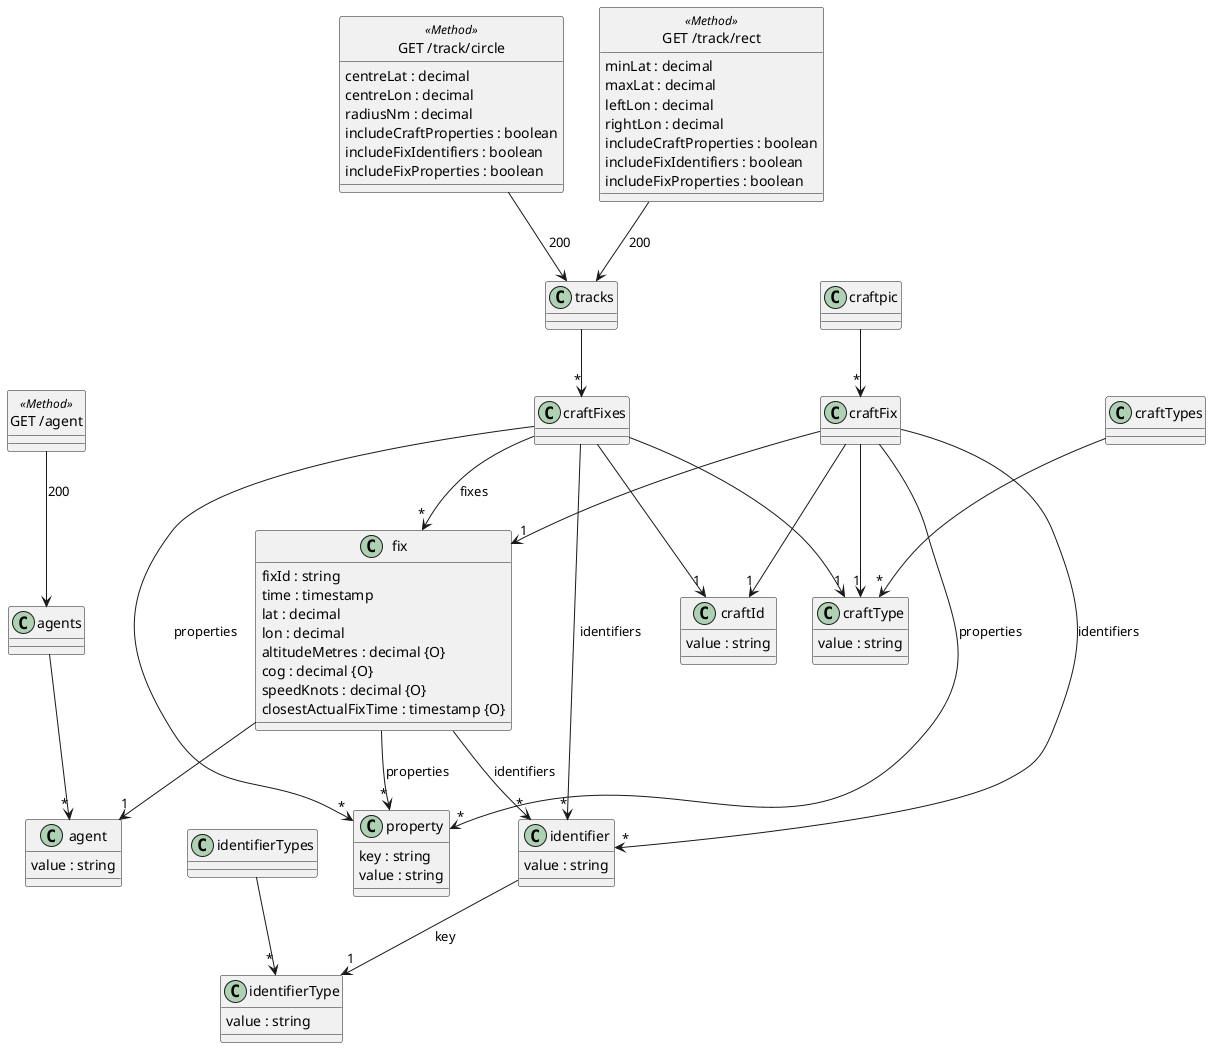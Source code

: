 @startuml
hide <<Method>> circle
class "GET /agent" <<Method>> {
}

class "GET /track/circle" <<Method>>{
    centreLat : decimal
    centreLon : decimal
    radiusNm : decimal
    includeCraftProperties : boolean
    includeFixIdentifiers : boolean
    includeFixProperties : boolean
}

class "GET /track/rect" <<Method>>{
    minLat : decimal
    maxLat : decimal
    leftLon : decimal
    rightLon : decimal
    includeCraftProperties : boolean
    includeFixIdentifiers : boolean
    includeFixProperties : boolean
}

class agents {
}

"GET /agent" --> agents: 200

"GET /track/circle" --> tracks: 200
"GET /track/rect" --> tracks: 200

agents --> "*" agent

class agent {
  value : string
}

class craftTypes {
}

craftTypes --> "*" craftType

class tracks {
}

tracks --> "*" craftFixes

class craftpic {
}

craftpic --> "*" craftFix

class craftId {
  value : string
}

class craftType {
  value : string
}

class identifierTypes {
}

identifierTypes --> "*" identifierType

class identifierType {
  value : string
}

class craftFix {
}

craftFix --> "1" craftId

craftFix --> "1" craftType

craftFix --> "*" identifier : identifiers

craftFix --> "*" property : properties

craftFix --> "1" fix

class craftFixes {
}

craftFixes --> "1" craftId

craftFixes --> "1" craftType

craftFixes --> "*" identifier : identifiers

craftFixes --> "*" property : properties

craftFixes --> "*" fix : fixes

class identifier {
  value : string
}

identifier --> "1" identifierType : key

class property {
  key : string
  value : string
}

class fix {
  fixId : string
  time : timestamp
  lat : decimal
  lon : decimal
  altitudeMetres : decimal {O}
  cog : decimal {O}
  speedKnots : decimal {O}
  closestActualFixTime : timestamp {O}
}

fix --> "1" agent

fix --> "*" property : properties

fix --> "*" identifier : identifiers
@enduml
